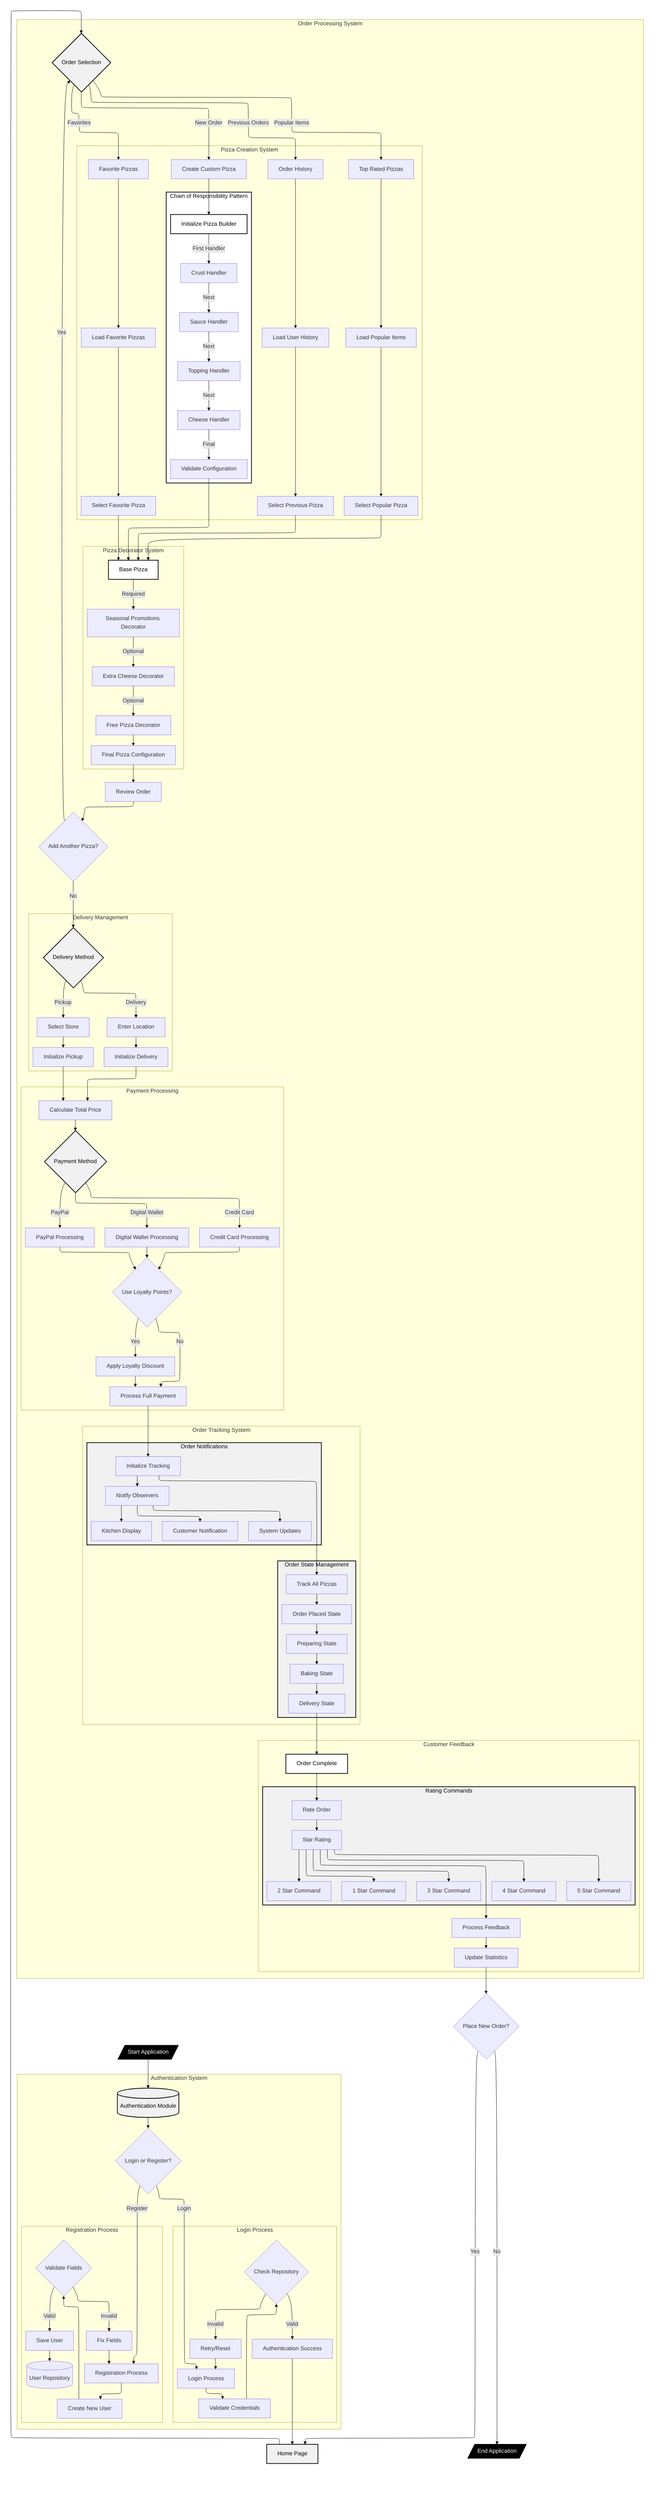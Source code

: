 ---
config:
  theme: default
  themeVariables:
    primaryColor: "#000000"
    primaryTextColor: "#000000"
    primaryBorderColor: "#000000" 
    lineColor: "#000000"
    secondaryColor: "#ffffff"
    tertiaryColor: "#f1f1f1"
  flowchart:
    diagramPadding: 30
    nodeSpacing: 60
    rankSpacing: 60
    defaultRenderer: elk
    curve: basis
---
flowchart TB
    %% Entry Point
    Start[/"Start Application"/] --> Auth[("Authentication Module")]
    
    subgraph Authentication ["Authentication System"]
        direction TB
        Auth --> LoginChoice{"Login or Register?"}
        
        LoginChoice -->|"Login"| Login["Login Process"]
        LoginChoice -->|"Register"| Register["Registration Process"]
        
        subgraph Login Process
            Login --> ValidateUser["Validate Credentials"]
            ValidateUser --> CheckDB{"Check Repository"}
            CheckDB -->|"Valid"| Success["Authentication Success"]
            CheckDB -->|"Invalid"| Retry["Retry/Reset"]
            Retry --> Login
        end

        subgraph Registration Process
            Register --> CreateUser["Create New User"]
            CreateUser --> ValidateFields{"Validate Fields"}
            ValidateFields -->|"Valid"| SaveUser["Save User"]
            ValidateFields -->|"Invalid"| FixFields["Fix Fields"]
            FixFields --> Register
            SaveUser --> UserRepo[("User Repository")]
        end
    end

    Success --> HomePage["Home Page"]
    
    %% Main Order Flow
    HomePage --> OrderChoice{"Order Selection"}
    
    subgraph Order Flow ["Order Processing System"]
        OrderChoice -->|"New Order"| CustomPizza["Create Custom Pizza"]
        OrderChoice -->|"Previous Orders"| History["Order History"]
        OrderChoice -->|"Popular Items"| TopRated["Top Rated Pizzas"]
        OrderChoice -->|"Favorites"| Favorites["Favorite Pizzas"]

        subgraph Pizza Creation ["Pizza Creation System"]
            direction TB
            CustomPizza --> PizzaBuilder["Initialize Pizza Builder"]
            
            subgraph Chain ["Chain of Responsibility Pattern"]
                direction TB
                PizzaBuilder -->|"First Handler"| CrustHandler["Crust Handler"]
                CrustHandler -->|"Next"| SauceHandler["Sauce Handler"]
                SauceHandler -->|"Next"| ToppingHandler["Topping Handler"]
                ToppingHandler -->|"Next"| CheeseHandler["Cheese Handler"]
                CheeseHandler -->|"Final"| ValidateConfig["Validate Configuration"]
            end

            History --> LoadHistory["Load User History"]
            LoadHistory --> ExistingPizza["Select Previous Pizza"]
            
            TopRated --> LoadPopular["Load Popular Items"]
            LoadPopular --> RatedPizza["Select Popular Pizza"]

            Favorites --> LoadFavorites["Load Favorite Pizzas"]
            LoadFavorites --> FavoritePizza["Select Favorite Pizza"]
        end

        subgraph Decorator System ["Pizza Decorator System"]
            direction TB
            ValidateConfig --> BaseDecorator["Base Pizza"]
            ExistingPizza --> BaseDecorator
            RatedPizza --> BaseDecorator
            FavoritePizza --> BaseDecorator
            
            BaseDecorator -->|"Required"| SeasonalPromo["Seasonal Promotions Decorator"]
            SeasonalPromo -->|"Optional"| ExtraCheese["Extra Cheese Decorator"]
            ExtraCheese -->|"Optional"| FreePizza["Free Pizza Decorator"]
            FreePizza --> FinalPizza["Final Pizza Configuration"]
        end

        FinalPizza --> ReviewOrder["Review Order"]
        ReviewOrder --> AddMore{"Add Another Pizza?"}
        AddMore -->|"Yes"| OrderChoice
        AddMore -->|"No"| DeliveryChoice{"Delivery Method"}
        
        subgraph Delivery System ["Delivery Management"]
            DeliveryChoice -->|"Delivery"| Location["Enter Location"]
            DeliveryChoice -->|"Pickup"| Store["Select Store"]
            Location --> InitiateDelivery["Initialize Delivery"]
            Store --> InitiatePickup["Initialize Pickup"]
        end

        subgraph Payment System ["Payment Processing"]
            InitiateDelivery & InitiatePickup --> CalculateTotal["Calculate Total Price"]
            CalculateTotal --> Payment{"Payment Method"}
            Payment -->|"Credit Card"| CC["Credit Card Processing"]
            Payment -->|"Digital Wallet"| DW["Digital Wallet Processing"]
            Payment -->|"PayPal"| PP["PayPal Processing"]
            
            CC & DW & PP --> LoyaltyCheck{"Use Loyalty Points?"}
            LoyaltyCheck -->|"Yes"| ApplyLoyalty["Apply Loyalty Discount"]
            LoyaltyCheck -->|"No"| ProcessPayment["Process Full Payment"]
            ApplyLoyalty --> ProcessPayment
        end

        subgraph Order Tracking ["Order Tracking System"]
            ProcessPayment --> InitTracking["Initialize Tracking"]
            InitTracking --> TrackAll["Track All Pizzas"]
            
            subgraph StatePattern ["Order State Management"]
                direction TB
                TrackAll --> Placed["Order Placed State"]
                Placed --> Preparing["Preparing State"]
                Preparing --> Baking["Baking State"]
                Baking --> Delivery["Delivery State"]
            end

            subgraph ObserverPattern ["Order Notifications"]
                direction TB
                InitTracking --> Notify["Notify Observers"]
                Notify --> Customer["Customer Notification"]
                Notify --> Kitchen["Kitchen Display"]
                Notify --> System["System Updates"]
            end
        end

        subgraph Feedback System ["Customer Feedback"]
            Delivery --> OrderComplete["Order Complete"]
            OrderComplete --> Rating["Rate Order"]
            
            subgraph CommandPattern ["Rating Commands"]
                direction TB
                Rating --> Stars["Star Rating"]
                Stars --> OneStar["1 Star Command"]
                Stars --> TwoStar["2 Star Command"]
                Stars --> ThreeStar["3 Star Command"]
                Stars --> FourStar["4 Star Command"]
                Stars --> FiveStar["5 Star Command"]
            end
            
            Stars --> Feedback["Process Feedback"]
            Feedback --> UpdateStats["Update Statistics"]
        end
    end

    UpdateStats --> OrderMore{"Place New Order?"}
    OrderMore -->|"Yes"| HomePage
    OrderMore -->|"No"| End[/"End Application"/]

    %% Styling
    classDef primary fill:#000000,stroke:#000000,stroke-width:2px,color:white
    classDef secondary fill:#ffffff,stroke:#000000,stroke-width:2px,color:black
    classDef highlight fill:#f1f1f1,stroke:#000000,stroke-width:2px,color:black
    
    class Start,End primary
    class Auth,HomePage,OrderChoice,Payment,DeliveryChoice highlight
    class PizzaBuilder,Chain,BaseDecorator,OrderComplete secondary
    class StatePattern,ObserverPattern,CommandPattern highlight